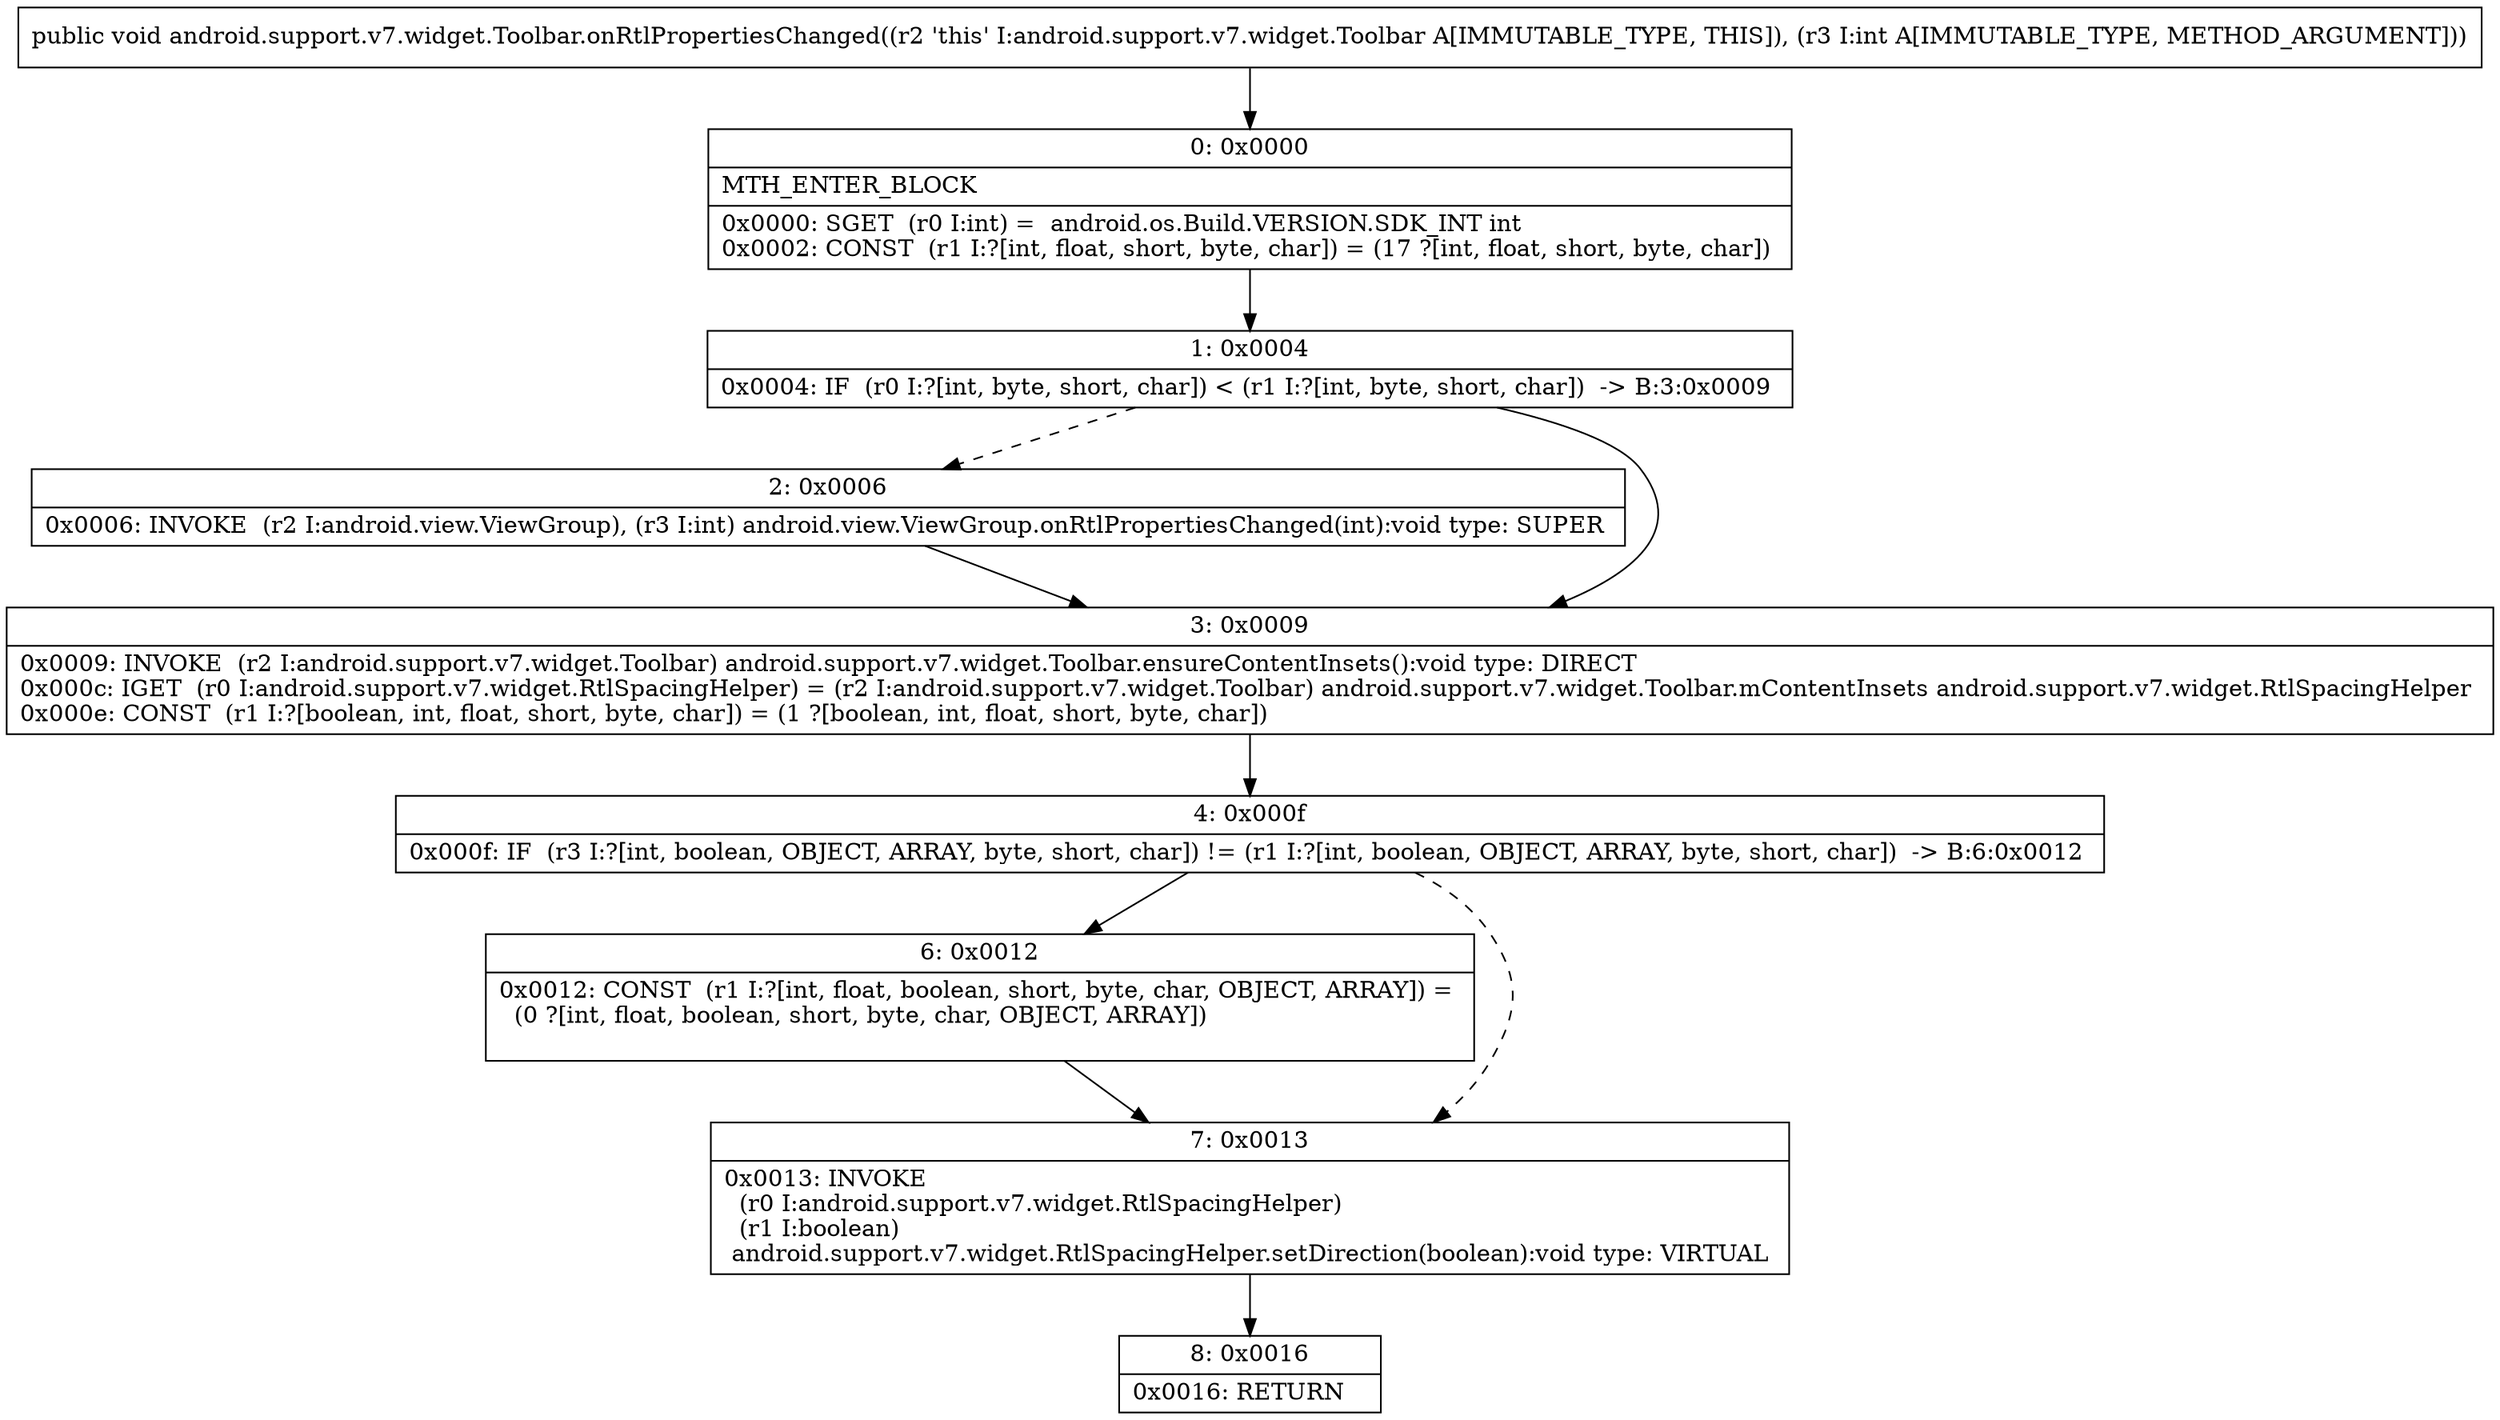 digraph "CFG forandroid.support.v7.widget.Toolbar.onRtlPropertiesChanged(I)V" {
Node_0 [shape=record,label="{0\:\ 0x0000|MTH_ENTER_BLOCK\l|0x0000: SGET  (r0 I:int) =  android.os.Build.VERSION.SDK_INT int \l0x0002: CONST  (r1 I:?[int, float, short, byte, char]) = (17 ?[int, float, short, byte, char]) \l}"];
Node_1 [shape=record,label="{1\:\ 0x0004|0x0004: IF  (r0 I:?[int, byte, short, char]) \< (r1 I:?[int, byte, short, char])  \-\> B:3:0x0009 \l}"];
Node_2 [shape=record,label="{2\:\ 0x0006|0x0006: INVOKE  (r2 I:android.view.ViewGroup), (r3 I:int) android.view.ViewGroup.onRtlPropertiesChanged(int):void type: SUPER \l}"];
Node_3 [shape=record,label="{3\:\ 0x0009|0x0009: INVOKE  (r2 I:android.support.v7.widget.Toolbar) android.support.v7.widget.Toolbar.ensureContentInsets():void type: DIRECT \l0x000c: IGET  (r0 I:android.support.v7.widget.RtlSpacingHelper) = (r2 I:android.support.v7.widget.Toolbar) android.support.v7.widget.Toolbar.mContentInsets android.support.v7.widget.RtlSpacingHelper \l0x000e: CONST  (r1 I:?[boolean, int, float, short, byte, char]) = (1 ?[boolean, int, float, short, byte, char]) \l}"];
Node_4 [shape=record,label="{4\:\ 0x000f|0x000f: IF  (r3 I:?[int, boolean, OBJECT, ARRAY, byte, short, char]) != (r1 I:?[int, boolean, OBJECT, ARRAY, byte, short, char])  \-\> B:6:0x0012 \l}"];
Node_6 [shape=record,label="{6\:\ 0x0012|0x0012: CONST  (r1 I:?[int, float, boolean, short, byte, char, OBJECT, ARRAY]) = \l  (0 ?[int, float, boolean, short, byte, char, OBJECT, ARRAY])\l \l}"];
Node_7 [shape=record,label="{7\:\ 0x0013|0x0013: INVOKE  \l  (r0 I:android.support.v7.widget.RtlSpacingHelper)\l  (r1 I:boolean)\l android.support.v7.widget.RtlSpacingHelper.setDirection(boolean):void type: VIRTUAL \l}"];
Node_8 [shape=record,label="{8\:\ 0x0016|0x0016: RETURN   \l}"];
MethodNode[shape=record,label="{public void android.support.v7.widget.Toolbar.onRtlPropertiesChanged((r2 'this' I:android.support.v7.widget.Toolbar A[IMMUTABLE_TYPE, THIS]), (r3 I:int A[IMMUTABLE_TYPE, METHOD_ARGUMENT])) }"];
MethodNode -> Node_0;
Node_0 -> Node_1;
Node_1 -> Node_2[style=dashed];
Node_1 -> Node_3;
Node_2 -> Node_3;
Node_3 -> Node_4;
Node_4 -> Node_6;
Node_4 -> Node_7[style=dashed];
Node_6 -> Node_7;
Node_7 -> Node_8;
}

